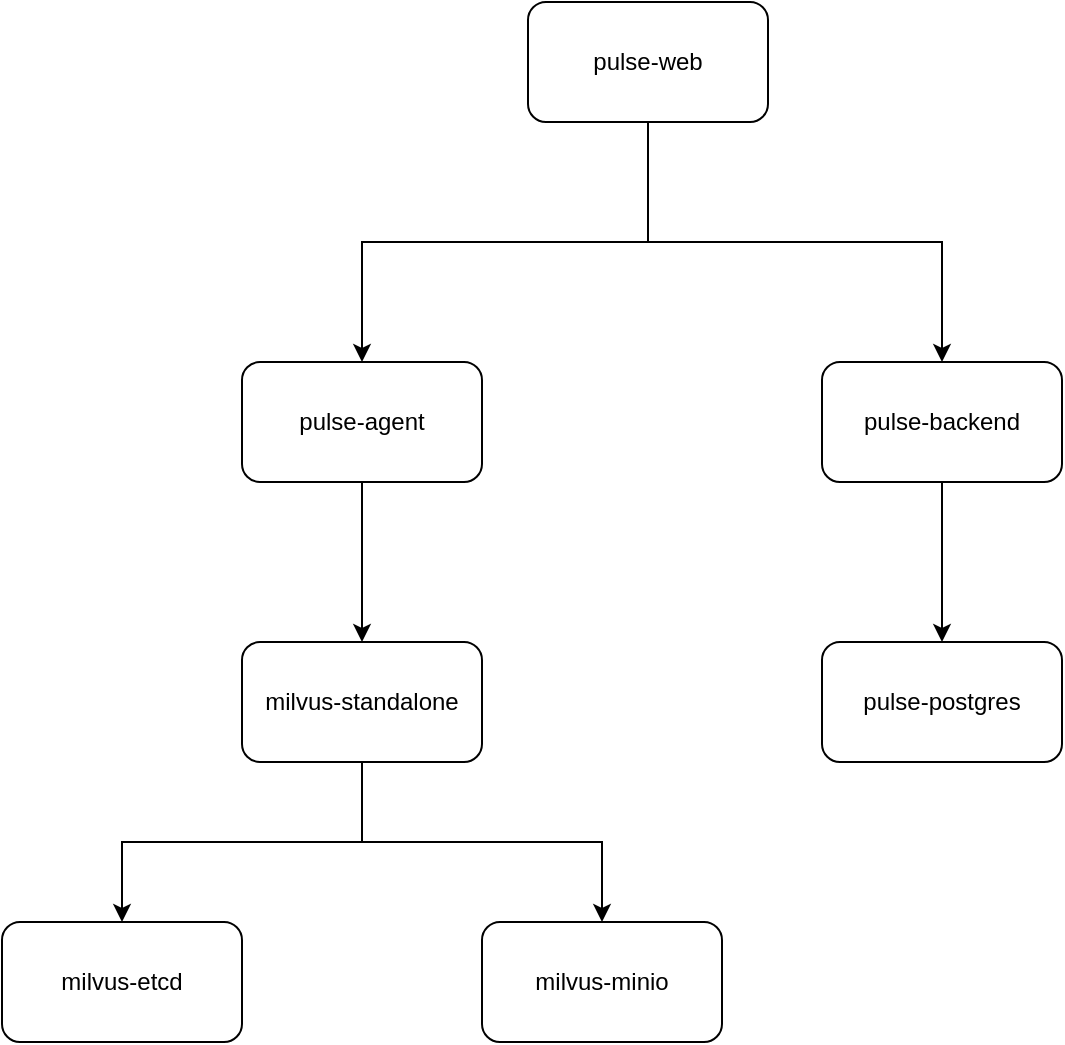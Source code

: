 <mxfile version="24.8.6">
  <diagram name="Page-1" id="1eogrRhS1neUx5eljg03">
    <mxGraphModel dx="796" dy="745" grid="1" gridSize="10" guides="1" tooltips="1" connect="1" arrows="1" fold="1" page="1" pageScale="1" pageWidth="827" pageHeight="1169" math="0" shadow="0">
      <root>
        <mxCell id="0" />
        <mxCell id="1" parent="0" />
        <mxCell id="cJEXO5ZyTE3YO7j5iBQj-5" value="" style="edgeStyle=orthogonalEdgeStyle;rounded=0;orthogonalLoop=1;jettySize=auto;html=1;" edge="1" parent="1" source="cJEXO5ZyTE3YO7j5iBQj-2" target="cJEXO5ZyTE3YO7j5iBQj-4">
          <mxGeometry relative="1" as="geometry" />
        </mxCell>
        <mxCell id="cJEXO5ZyTE3YO7j5iBQj-7" value="" style="edgeStyle=orthogonalEdgeStyle;rounded=0;orthogonalLoop=1;jettySize=auto;html=1;" edge="1" parent="1" source="cJEXO5ZyTE3YO7j5iBQj-2" target="cJEXO5ZyTE3YO7j5iBQj-6">
          <mxGeometry relative="1" as="geometry" />
        </mxCell>
        <mxCell id="cJEXO5ZyTE3YO7j5iBQj-2" value="milvus-standalone" style="rounded=1;whiteSpace=wrap;html=1;" vertex="1" parent="1">
          <mxGeometry x="210" y="510" width="120" height="60" as="geometry" />
        </mxCell>
        <mxCell id="cJEXO5ZyTE3YO7j5iBQj-4" value="milvus-etcd" style="whiteSpace=wrap;html=1;rounded=1;" vertex="1" parent="1">
          <mxGeometry x="90" y="650" width="120" height="60" as="geometry" />
        </mxCell>
        <mxCell id="cJEXO5ZyTE3YO7j5iBQj-6" value="milvus-minio" style="whiteSpace=wrap;html=1;rounded=1;" vertex="1" parent="1">
          <mxGeometry x="330" y="650" width="120" height="60" as="geometry" />
        </mxCell>
        <mxCell id="cJEXO5ZyTE3YO7j5iBQj-10" value="" style="edgeStyle=orthogonalEdgeStyle;rounded=0;orthogonalLoop=1;jettySize=auto;html=1;" edge="1" parent="1" source="cJEXO5ZyTE3YO7j5iBQj-8" target="cJEXO5ZyTE3YO7j5iBQj-9">
          <mxGeometry relative="1" as="geometry" />
        </mxCell>
        <mxCell id="cJEXO5ZyTE3YO7j5iBQj-8" value="pulse-backend" style="rounded=1;whiteSpace=wrap;html=1;" vertex="1" parent="1">
          <mxGeometry x="500" y="370" width="120" height="60" as="geometry" />
        </mxCell>
        <mxCell id="cJEXO5ZyTE3YO7j5iBQj-9" value="pulse-postgres" style="whiteSpace=wrap;html=1;rounded=1;" vertex="1" parent="1">
          <mxGeometry x="500" y="510" width="120" height="60" as="geometry" />
        </mxCell>
        <mxCell id="cJEXO5ZyTE3YO7j5iBQj-12" style="edgeStyle=orthogonalEdgeStyle;rounded=0;orthogonalLoop=1;jettySize=auto;html=1;entryX=0.5;entryY=0;entryDx=0;entryDy=0;" edge="1" parent="1" source="cJEXO5ZyTE3YO7j5iBQj-11" target="cJEXO5ZyTE3YO7j5iBQj-2">
          <mxGeometry relative="1" as="geometry" />
        </mxCell>
        <mxCell id="cJEXO5ZyTE3YO7j5iBQj-11" value="pulse-agent" style="rounded=1;whiteSpace=wrap;html=1;" vertex="1" parent="1">
          <mxGeometry x="210" y="370" width="120" height="60" as="geometry" />
        </mxCell>
        <mxCell id="cJEXO5ZyTE3YO7j5iBQj-14" style="edgeStyle=orthogonalEdgeStyle;rounded=0;orthogonalLoop=1;jettySize=auto;html=1;exitX=0.5;exitY=1;exitDx=0;exitDy=0;" edge="1" parent="1" source="cJEXO5ZyTE3YO7j5iBQj-13" target="cJEXO5ZyTE3YO7j5iBQj-8">
          <mxGeometry relative="1" as="geometry" />
        </mxCell>
        <mxCell id="cJEXO5ZyTE3YO7j5iBQj-15" style="edgeStyle=orthogonalEdgeStyle;rounded=0;orthogonalLoop=1;jettySize=auto;html=1;entryX=0.5;entryY=0;entryDx=0;entryDy=0;" edge="1" parent="1" source="cJEXO5ZyTE3YO7j5iBQj-13" target="cJEXO5ZyTE3YO7j5iBQj-11">
          <mxGeometry relative="1" as="geometry">
            <Array as="points">
              <mxPoint x="413" y="310" />
              <mxPoint x="270" y="310" />
            </Array>
          </mxGeometry>
        </mxCell>
        <mxCell id="cJEXO5ZyTE3YO7j5iBQj-13" value="pulse-web" style="rounded=1;whiteSpace=wrap;html=1;" vertex="1" parent="1">
          <mxGeometry x="353" y="190" width="120" height="60" as="geometry" />
        </mxCell>
      </root>
    </mxGraphModel>
  </diagram>
</mxfile>
